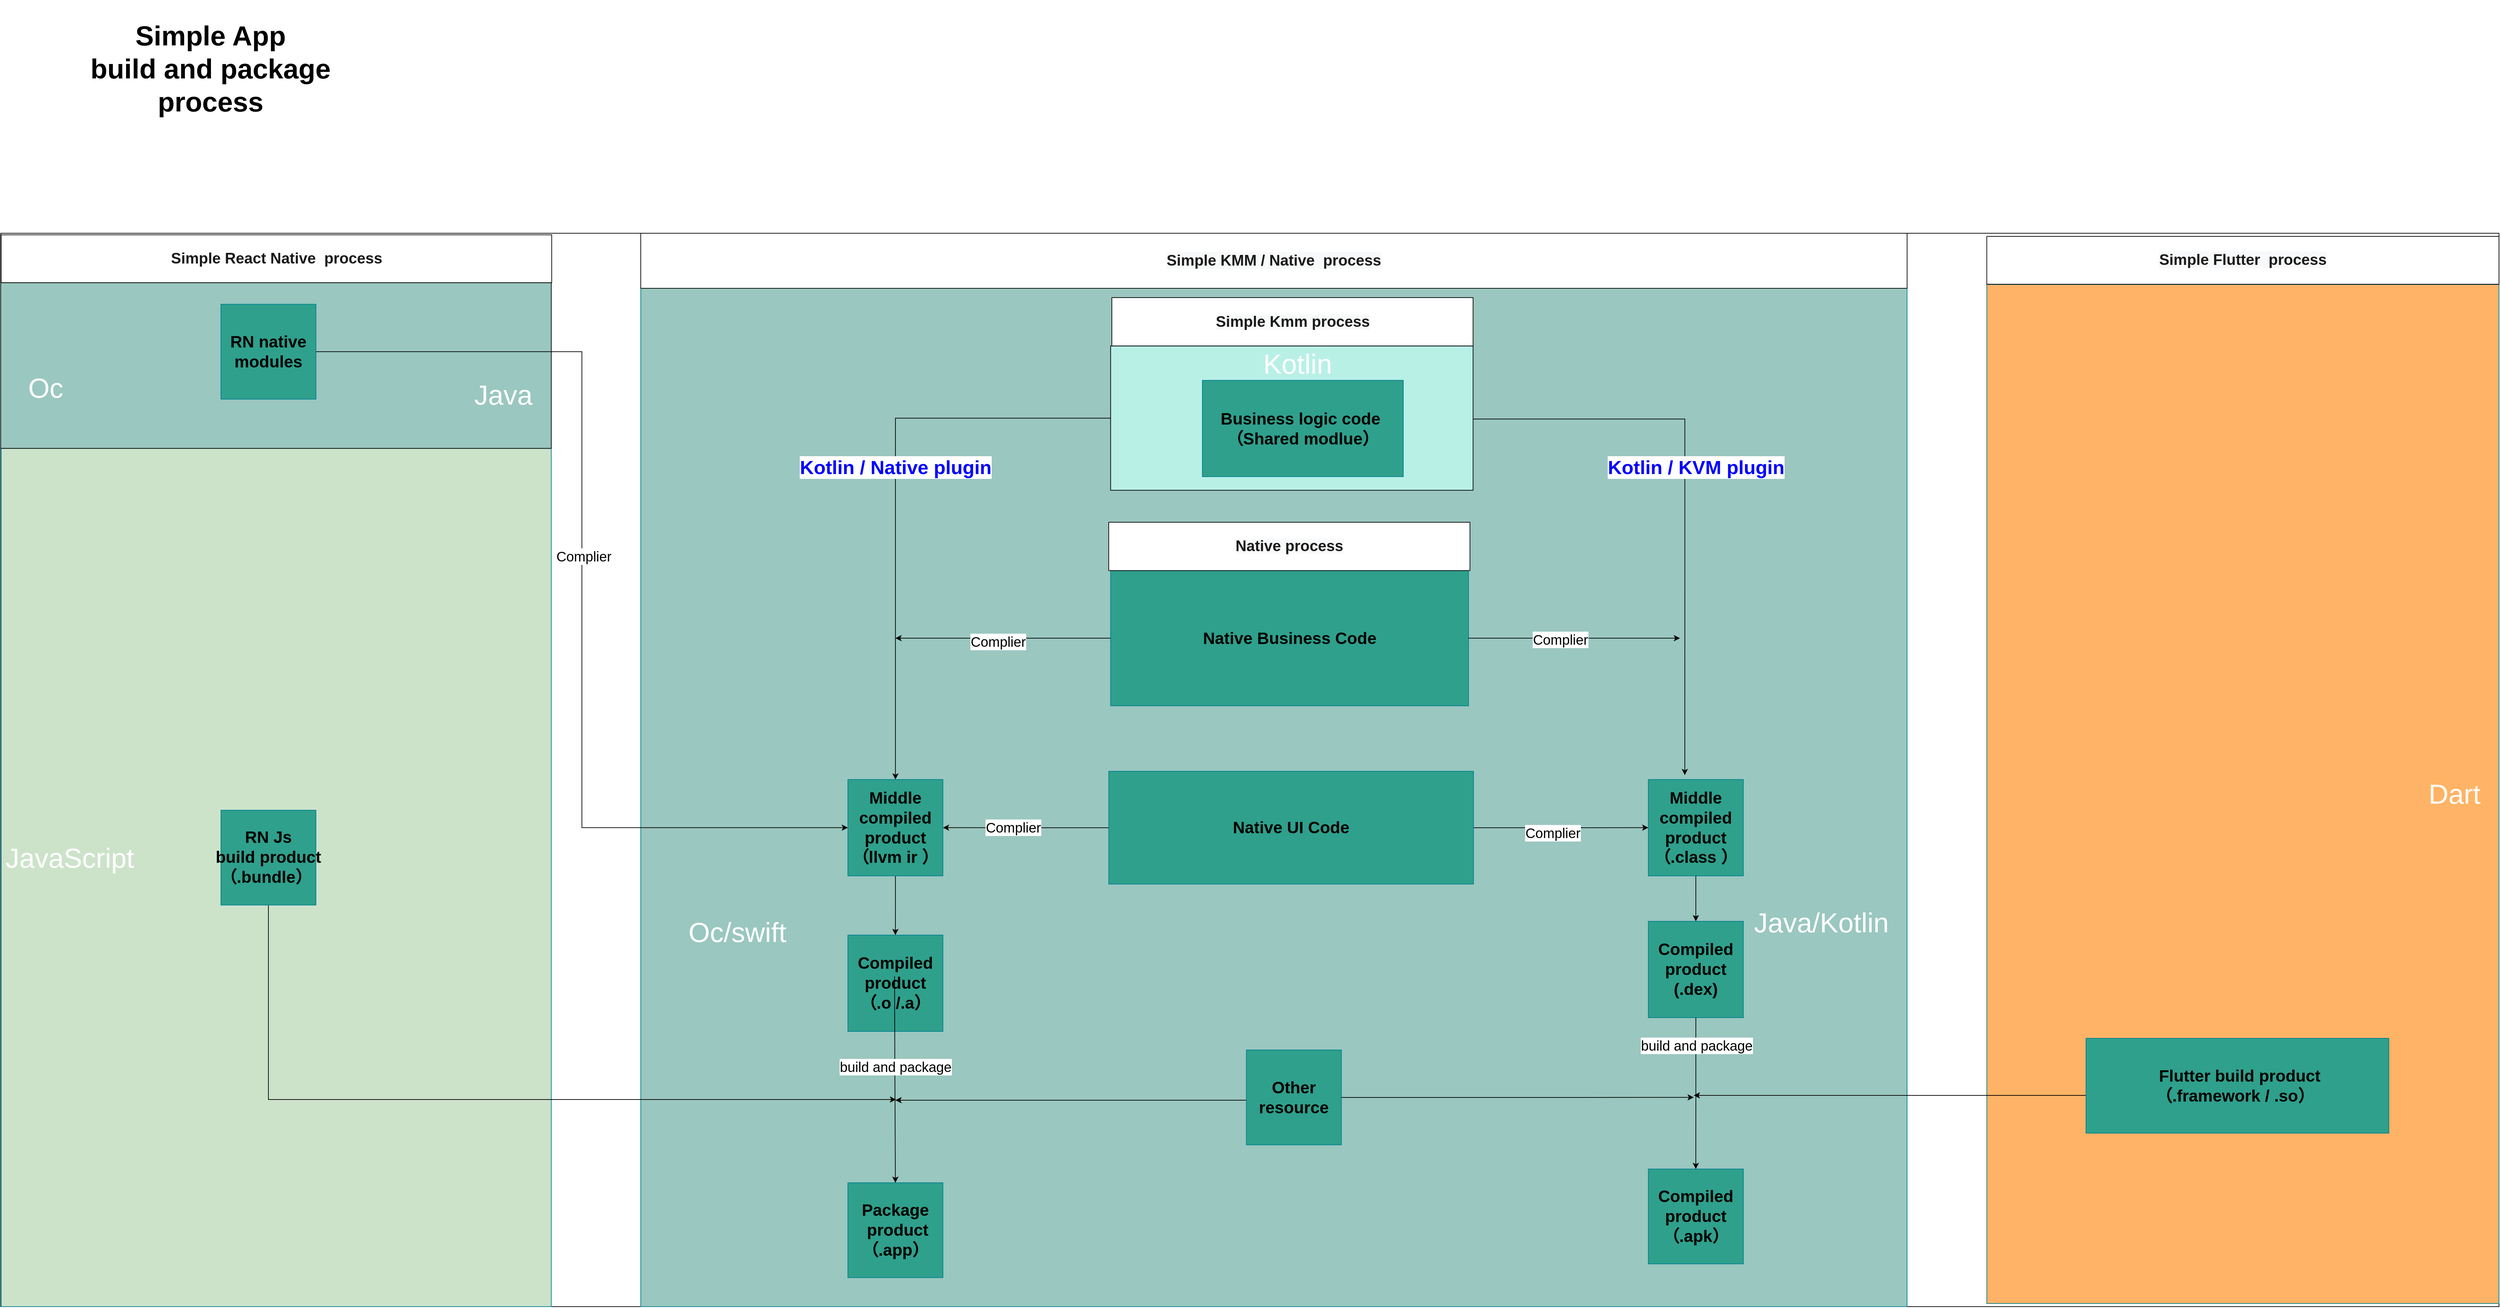 <mxfile version="14.6.6" type="github">
  <diagram name="Page-1" id="74e2e168-ea6b-b213-b513-2b3c1d86103e">
    <mxGraphModel dx="4131" dy="2536" grid="1" gridSize="10" guides="1" tooltips="1" connect="1" arrows="1" fold="1" page="1" pageScale="1" pageWidth="1100" pageHeight="850" background="#FFFFFF" math="0" shadow="0">
      <root>
        <mxCell id="0" />
        <mxCell id="zV7dkoKjgI9M_0pRiy-D-59" parent="0" />
        <mxCell id="7TCu5U-1uXZLQe100RPo-0" value="" style="whiteSpace=wrap;html=1;" parent="zV7dkoKjgI9M_0pRiy-D-59" vertex="1">
          <mxGeometry x="-700" y="-50" width="3630" height="1560" as="geometry" />
        </mxCell>
        <mxCell id="zV7dkoKjgI9M_0pRiy-D-212" value="" style="whiteSpace=wrap;html=1;rounded=0;sketch=0;strokeColor=#028090;container=0;align=right;fillColor=#FFB366;" parent="zV7dkoKjgI9M_0pRiy-D-59" vertex="1">
          <mxGeometry x="2185.79" y="24.54" width="744.21" height="1480.92" as="geometry" />
        </mxCell>
        <mxCell id="jdmbukqVWFfZpZ_Yd1g2-0" value="" style="group" parent="zV7dkoKjgI9M_0pRiy-D-59" vertex="1" connectable="0">
          <mxGeometry x="-450" y="-50" width="3010" height="1560" as="geometry" />
        </mxCell>
        <mxCell id="tiRR4yYvBQiHSU8rRdcu-4" value="" style="edgeStyle=orthogonalEdgeStyle;rounded=0;orthogonalLoop=1;jettySize=auto;html=1;startArrow=none;startFill=0;endArrow=none;endFill=1;fontSize=18;" edge="1" parent="jdmbukqVWFfZpZ_Yd1g2-0" source="jdmbukqVWFfZpZ_Yd1g2-77" target="tiRR4yYvBQiHSU8rRdcu-3">
          <mxGeometry relative="1" as="geometry">
            <mxPoint x="1228.05" y="585" as="sourcePoint" />
            <mxPoint x="1319" y="919.998" as="targetPoint" />
            <Array as="points" />
          </mxGeometry>
        </mxCell>
        <mxCell id="zV7dkoKjgI9M_0pRiy-D-124" value="" style="whiteSpace=wrap;html=1;rounded=0;sketch=0;strokeColor=#028090;fillColor=#CCE3CA;container=0;align=left;" parent="jdmbukqVWFfZpZ_Yd1g2-0" vertex="1">
          <mxGeometry x="-249.37" y="312.65" width="799.37" height="1247.35" as="geometry" />
        </mxCell>
        <mxCell id="zV7dkoKjgI9M_0pRiy-D-65" value="" style="whiteSpace=wrap;html=1;rounded=0;sketch=0;strokeColor=#028090;fontColor=#E4FDE1;fillColor=#9AC7BF;container=0;align=right;" parent="jdmbukqVWFfZpZ_Yd1g2-0" vertex="1">
          <mxGeometry x="680" y="80" width="1840" height="1480" as="geometry" />
        </mxCell>
        <mxCell id="jdmbukqVWFfZpZ_Yd1g2-4" value="" style="whiteSpace=wrap;html=1;fillColor=#9AC7BF;" parent="jdmbukqVWFfZpZ_Yd1g2-0" vertex="1">
          <mxGeometry x="-250" y="71.816" width="800" height="240.83" as="geometry" />
        </mxCell>
        <mxCell id="jdmbukqVWFfZpZ_Yd1g2-6" value="&lt;div style=&quot;text-align: right; font-size: 40px;&quot;&gt;&lt;font color=&quot;#ffffff&quot; style=&quot;font-size: 40px;&quot;&gt;&lt;span style=&quot;font-size: 40px;&quot;&gt;Java&lt;/span&gt;&lt;/font&gt;&lt;/div&gt;" style="text;html=1;resizable=0;autosize=1;align=center;verticalAlign=middle;points=[];fillColor=none;strokeColor=none;rounded=0;fontSize=40;fontStyle=0" parent="jdmbukqVWFfZpZ_Yd1g2-0" vertex="1">
          <mxGeometry x="430" y="208.519" width="100" height="50" as="geometry" />
        </mxCell>
        <mxCell id="jdmbukqVWFfZpZ_Yd1g2-7" value="&lt;div style=&quot;text-align: right; font-size: 40px;&quot;&gt;&lt;font color=&quot;#ffffff&quot; style=&quot;font-size: 40px;&quot;&gt;Oc&lt;/font&gt;&lt;/div&gt;" style="text;html=1;resizable=0;autosize=1;align=center;verticalAlign=middle;points=[];fillColor=none;strokeColor=none;rounded=0;fontSize=40;fontStyle=0" parent="jdmbukqVWFfZpZ_Yd1g2-0" vertex="1">
          <mxGeometry x="-220" y="198.519" width="70" height="50" as="geometry" />
        </mxCell>
        <mxCell id="tiRR4yYvBQiHSU8rRdcu-38" style="edgeStyle=orthogonalEdgeStyle;rounded=0;orthogonalLoop=1;jettySize=auto;html=1;entryX=0;entryY=0.5;entryDx=0;entryDy=0;startArrow=none;startFill=0;endArrow=classic;endFill=1;" edge="1" parent="jdmbukqVWFfZpZ_Yd1g2-0" source="jdmbukqVWFfZpZ_Yd1g2-8" target="tiRR4yYvBQiHSU8rRdcu-0">
          <mxGeometry relative="1" as="geometry" />
        </mxCell>
        <mxCell id="tiRR4yYvBQiHSU8rRdcu-39" value="&lt;span style=&quot;color: rgba(0 , 0 , 0 , 0) ; font-family: monospace ; font-size: 0px ; background-color: rgb(248 , 249 , 250)&quot;&gt;%3CmxGraphModel%3E%3Croot%3E%3CmxCell%20id%3D%220%22%2F%3E%3CmxCell%20id%3D%221%22%20parent%3D%220%22%2F%3E%3CmxCell%20id%3D%222%22%20value%3D%22%22%20style%3D%22group%22%20vertex%3D%221%22%20connectable%3D%220%22%20parent%3D%221%22%3E%3CmxGeometry%20x%3D%22-450%22%20y%3D%22-50%22%20width%3D%223010%22%20height%3D%221560%22%20as%3D%22geometry%22%2F%3E%3C%2FmxCell%3E%3CmxCell%20id%3D%223%22%20value%3D%22%22%20style%3D%22edgeStyle%3DorthogonalEdgeStyle%3Brounded%3D0%3BorthogonalLoop%3D1%3BjettySize%3Dauto%3Bhtml%3D1%3BstartArrow%3Dnone%3BstartFill%3D0%3BendArrow%3Dnone%3BendFill%3D1%3BfontSize%3D18%3B%22%20edge%3D%221%22%20parent%3D%222%22%20source%3D%2229%22%20target%3D%2235%22%3E%3CmxGeometry%20relative%3D%221%22%20as%3D%22geometry%22%3E%3CmxPoint%20x%3D%221228.05%22%20y%3D%22585%22%20as%3D%22sourcePoint%22%2F%3E%3CmxPoint%20x%3D%221319%22%20y%3D%22919.998%22%20as%3D%22targetPoint%22%2F%3E%3CArray%20as%3D%22points%22%2F%3E%3C%2FmxGeometry%3E%3C%2FmxCell%3E%3CmxCell%20id%3D%224%22%20value%3D%22%22%20style%3D%22whiteSpace%3Dwrap%3Bhtml%3D1%3Brounded%3D0%3Bsketch%3D0%3BstrokeColor%3D%23028090%3BfillColor%3D%23CCE3CA%3Bcontainer%3D0%3Balign%3Dleft%3B%22%20vertex%3D%221%22%20parent%3D%222%22%3E%3CmxGeometry%20x%3D%22-249.37%22%20y%3D%22312.65%22%20width%3D%22799.37%22%20height%3D%221247.35%22%20as%3D%22geometry%22%2F%3E%3C%2FmxCell%3E%3CmxCell%20id%3D%225%22%20value%3D%22%22%20style%3D%22whiteSpace%3Dwrap%3Bhtml%3D1%3Brounded%3D0%3Bsketch%3D0%3BstrokeColor%3D%23028090%3BfontColor%3D%23E4FDE1%3BfillColor%3D%239AC7BF%3Bcontainer%3D0%3Balign%3Dright%3B%22%20vertex%3D%221%22%20parent%3D%222%22%3E%3CmxGeometry%20x%3D%22680%22%20y%3D%2280%22%20width%3D%221840%22%20height%3D%221480%22%20as%3D%22geometry%22%2F%3E%3C%2FmxCell%3E%3CmxCell%20id%3D%226%22%20value%3D%22%22%20style%3D%22whiteSpace%3Dwrap%3Bhtml%3D1%3BfillColor%3D%239AC7BF%3B%22%20vertex%3D%221%22%20parent%3D%222%22%3E%3CmxGeometry%20x%3D%22-250%22%20y%3D%2271.816%22%20width%3D%22800%22%20height%3D%22240.83%22%20as%3D%22geometry%22%2F%3E%3C%2FmxCell%3E%3CmxCell%20id%3D%227%22%20value%3D%22%26lt%3Bdiv%20style%3D%26quot%3Btext-align%3A%20right%3B%20font-size%3A%2040px%3B%26quot%3B%26gt%3B%26lt%3Bfont%20color%3D%26quot%3B%23ffffff%26quot%3B%20style%3D%26quot%3Bfont-size%3A%2040px%3B%26quot%3B%26gt%3B%26lt%3Bspan%20style%3D%26quot%3Bfont-size%3A%2040px%3B%26quot%3B%26gt%3BJava%26lt%3B%2Fspan%26gt%3B%26lt%3B%2Ffont%26gt%3B%26lt%3B%2Fdiv%26gt%3B%22%20style%3D%22text%3Bhtml%3D1%3Bresizable%3D0%3Bautosize%3D1%3Balign%3Dcenter%3BverticalAlign%3Dmiddle%3Bpoints%3D%5B%5D%3BfillColor%3Dnone%3BstrokeColor%3Dnone%3Brounded%3D0%3BfontSize%3D40%3BfontStyle%3D0%22%20vertex%3D%221%22%20parent%3D%222%22%3E%3CmxGeometry%20x%3D%22430%22%20y%3D%22208.519%22%20width%3D%22100%22%20height%3D%2250%22%20as%3D%22geometry%22%2F%3E%3C%2FmxCell%3E%3CmxCell%20id%3D%228%22%20value%3D%22%26lt%3Bdiv%20style%3D%26quot%3Btext-align%3A%20right%3B%20font-size%3A%2040px%3B%26quot%3B%26gt%3B%26lt%3Bfont%20color%3D%26quot%3B%23ffffff%26quot%3B%20style%3D%26quot%3Bfont-size%3A%2040px%3B%26quot%3B%26gt%3BOc%26lt%3B%2Ffont%26gt%3B%26lt%3B%2Fdiv%26gt%3B%22%20style%3D%22text%3Bhtml%3D1%3Bresizable%3D0%3Bautosize%3D1%3Balign%3Dcenter%3BverticalAlign%3Dmiddle%3Bpoints%3D%5B%5D%3BfillColor%3Dnone%3BstrokeColor%3Dnone%3Brounded%3D0%3BfontSize%3D40%3BfontStyle%3D0%22%20vertex%3D%221%22%20parent%3D%222%22%3E%3CmxGeometry%20x%3D%22-220%22%20y%3D%22198.519%22%20width%3D%2270%22%20height%3D%2250%22%20as%3D%22geometry%22%2F%3E%3C%2FmxCell%3E%3CmxCell%20id%3D%229%22%20value%3D%22RN%20native%20modules%22%20style%3D%22whiteSpace%3Dwrap%3Bhtml%3D1%3Brounded%3D0%3Bsketch%3D0%3BstrokeColor%3D%23028090%3BfontSize%3D24%3BfontColor%3D%23000000%3BfillColor%3D%232FA08C%3Bcontainer%3D0%3BfontStyle%3D1%22%20vertex%3D%221%22%20parent%3D%222%22%3E%3CmxGeometry%20x%3D%2269.998%22%20y%3D%22103.228%22%20width%3D%22138.046%22%20height%3D%22137.859%22%20as%3D%22geometry%22%2F%3E%3C%2FmxCell%3E%3CmxCell%20id%3D%2210%22%20style%3D%22edgeStyle%3DorthogonalEdgeStyle%3Brounded%3D0%3BorthogonalLoop%3D1%3BjettySize%3Dauto%3Bhtml%3D1%3BfontSize%3D20%3BendArrow%3Dclassic%3BendFill%3D1%3B%22%20edge%3D%221%22%20parent%3D%222%22%3E%3CmxGeometry%20relative%3D%221%22%20as%3D%22geometry%22%3E%3CmxPoint%20x%3D%221051%22%20y%3D%221259%22%20as%3D%22targetPoint%22%2F%3E%3CArray%20as%3D%22points%22%3E%3CmxPoint%20x%3D%22139%22%20y%3D%221259%22%2F%3E%3C%2FArray%3E%3CmxPoint%20x%3D%22139%22%20y%3D%22970%22%20as%3D%22sourcePoint%22%2F%3E%3C%2FmxGeometry%3E%3C%2FmxCell%3E%3CmxCell%20id%3D%2211%22%20value%3D%22RN%20Js%20build%26amp%3Bnbsp%3Bproduct%26lt%3Bbr%20style%3D%26quot%3Bfont-size%3A%2024px%3B%26quot%3B%26gt%3B%EF%BC%88.bundle%EF%BC%89%26amp%3Bnbsp%3B%22%20style%3D%22whiteSpace%3Dwrap%3Bhtml%3D1%3Brounded%3D0%3Bsketch%3D0%3BstrokeColor%3D%23028090%3BfontSize%3D24%3BfontColor%3D%23000000%3BfillColor%3D%232FA08C%3Bcontainer%3D0%3BfontStyle%3D1%22%20vertex%3D%221%22%20parent%3D%222%22%3E%3CmxGeometry%20x%3D%2269.998%22%20y%3D%22838.518%22%20width%3D%22138.046%22%20height%3D%22137.859%22%20as%3D%22geometry%22%2F%3E%3C%2FmxCell%3E%3CmxCell%20id%3D%2212%22%20value%3D%22%26lt%3Bdiv%20style%3D%26quot%3Btext-align%3A%20right%3B%20font-size%3A%2040px%3B%26quot%3B%26gt%3B%26lt%3Bfont%20color%3D%26quot%3B%23ffffff%26quot%3B%20style%3D%26quot%3Bfont-size%3A%2040px%3B%26quot%3B%26gt%3BOc%2Fswift%26lt%3B%2Ffont%26gt%3B%26lt%3B%2Fdiv%26gt%3B%22%20style%3D%22text%3Bhtml%3D1%3Bresizable%3D0%3Bautosize%3D1%3Balign%3Dcenter%3BverticalAlign%3Dmiddle%3Bpoints%3D%5B%5D%3BfillColor%3Dnone%3BstrokeColor%3Dnone%3Brounded%3D0%3BfontSize%3D40%3BfontStyle%3D0%22%20vertex%3D%221%22%20parent%3D%222%22%3E%3CmxGeometry%20x%3D%22740.0%22%20y%3D%22989.999%22%20width%3D%22160%22%20height%3D%2250%22%20as%3D%22geometry%22%2F%3E%3C%2FmxCell%3E%3CmxCell%20id%3D%2213%22%20value%3D%22%26lt%3Bdiv%20style%3D%26quot%3Btext-align%3A%20right%3B%20font-size%3A%2040px%3B%26quot%3B%26gt%3B%26lt%3Bfont%20color%3D%26quot%3B%23ffffff%26quot%3B%20style%3D%26quot%3Bfont-size%3A%2040px%3B%26quot%3B%26gt%3B%26lt%3Bspan%20style%3D%26quot%3Bfont-size%3A%2040px%3B%26quot%3B%26gt%3BJava%2FKotlin%26lt%3B%2Fspan%26gt%3B%26lt%3B%2Ffont%26gt%3B%26lt%3B%2Fdiv%26gt%3B%22%20style%3D%22text%3Bhtml%3D1%3Bresizable%3D0%3Bautosize%3D1%3Balign%3Dcenter%3BverticalAlign%3Dmiddle%3Bpoints%3D%5B%5D%3BfillColor%3Dnone%3BstrokeColor%3Dnone%3Brounded%3D0%3BfontSize%3D40%3BfontStyle%3D0%22%20vertex%3D%221%22%20parent%3D%222%22%3E%3CmxGeometry%20x%3D%222290%22%20y%3D%22976.379%22%20width%3D%22210%22%20height%3D%2250%22%20as%3D%22geometry%22%2F%3E%3C%2FmxCell%3E%3CmxCell%20id%3D%2214%22%20value%3D%22%26lt%3Bdiv%20style%3D%26quot%3Btext-align%3A%20right%3B%20font-size%3A%2040px%3B%26quot%3B%26gt%3B%26lt%3Bfont%20color%3D%26quot%3B%23ffffff%26quot%3B%20style%3D%26quot%3Bfont-size%3A%2040px%3B%26quot%3B%26gt%3BJavaScript%26lt%3B%2Ffont%26gt%3B%26lt%3B%2Fdiv%26gt%3B%22%20style%3D%22text%3Bhtml%3D1%3Bresizable%3D0%3Bautosize%3D1%3Balign%3Dcenter%3BverticalAlign%3Dmiddle%3Bpoints%3D%5B%5D%3BfillColor%3Dnone%3BstrokeColor%3Dnone%3Brounded%3D0%3BfontSize%3D40%3BfontStyle%3D0%22%20vertex%3D%221%22%20parent%3D%222%22%3E%3CmxGeometry%20x%3D%22-250%22%20y%3D%22882.449%22%20width%3D%22200%22%20height%3D%2250%22%20as%3D%22geometry%22%2F%3E%3C%2FmxCell%3E%3CmxCell%20id%3D%2215%22%20value%3D%22%26lt%3Bfont%20style%3D%26quot%3Bfont-size%3A%2024px%26quot%3B%26gt%3B%26lt%3Bspan%20style%3D%26quot%3Bfont-size%3A%2024px%26quot%3B%26gt%3BCompiled%20product%26lt%3Bbr%20style%3D%26quot%3Bfont-size%3A%2024px%26quot%3B%26gt%3B%EF%BC%88.o%20%2F.a%EF%BC%89%26lt%3B%2Fspan%26gt%3B%26lt%3B%2Ffont%26gt%3B%22%20style%3D%22whiteSpace%3Dwrap%3Bhtml%3D1%3Brounded%3D0%3Bsketch%3D0%3BstrokeColor%3D%23028090%3BfontSize%3D24%3BfontColor%3D%23000000%3BfillColor%3D%232FA08C%3Bcontainer%3D0%3BfontStyle%3D1%22%20vertex%3D%221%22%20parent%3D%222%22%3E%3CmxGeometry%20x%3D%22981%22%20y%3D%221020%22%20width%3D%22138.05%22%20height%3D%22140%22%20as%3D%22geometry%22%2F%3E%3C%2FmxCell%3E%3CmxCell%20id%3D%2216%22%20value%3D%22Compiled%20product%26lt%3Bbr%26gt%3B(.dex)%22%20style%3D%22whiteSpace%3Dwrap%3Bhtml%3D1%3Brounded%3D0%3Bsketch%3D0%3BstrokeColor%3D%23028090%3BfontSize%3D24%3BfontColor%3D%23000000%3BfillColor%3D%232FA08C%3Bcontainer%3D0%3BfontStyle%3D1%3Balign%3Dcenter%3B%22%20vertex%3D%221%22%20parent%3D%222%22%3E%3CmxGeometry%20x%3D%222144.05%22%20y%3D%221043.39%22%20width%3D%22138.05%22%20height%3D%22140%22%20as%3D%22geometry%22%2F%3E%3C%2FmxCell%3E%3CmxCell%20id%3D%2217%22%20value%3D%22Package%26lt%3Bbr%20style%3D%26quot%3Bfont-size%3A%2024px%3B%26quot%3B%26gt%3B%26amp%3Bnbsp%3Bproduct%26lt%3Bbr%20style%3D%26quot%3Bfont-size%3A%2024px%3B%26quot%3B%26gt%3B%EF%BC%88.app%EF%BC%89%22%20style%3D%22whiteSpace%3Dwrap%3Bhtml%3D1%3Brounded%3D0%3Bsketch%3D0%3BstrokeColor%3D%23028090%3BfontSize%3D24%3BfontColor%3D%23000000%3BfillColor%3D%232FA08C%3Bcontainer%3D0%3BfontStyle%3D1%22%20vertex%3D%221%22%20parent%3D%222%22%3E%3CmxGeometry%20x%3D%22980.998%22%20y%3D%221379.998%22%20width%3D%22138.046%22%20height%3D%22137.859%22%20as%3D%22geometry%22%2F%3E%3C%2FmxCell%3E%3CmxCell%20id%3D%2218%22%20style%3D%22edgeStyle%3DorthogonalEdgeStyle%3Brounded%3D0%3BorthogonalLoop%3D1%3BjettySize%3Dauto%3Bhtml%3D1%3BfontSize%3D20%3B%22%20edge%3D%221%22%20parent%3D%222%22%20source%3D%2215%22%20target%3D%2217%22%3E%3CmxGeometry%20x%3D%22600.998%22%20y%3D%22971.788%22%20as%3D%22geometry%22%2F%3E%3C%2FmxCell%3E%3CmxCell%20id%3D%2219%22%20value%3D%22build%20and%20package%26lt%3Bbr%26gt%3B%22%20style%3D%22edgeLabel%3Bhtml%3D1%3Balign%3Dcenter%3BverticalAlign%3Dmiddle%3Bresizable%3D0%3Bpoints%3D%5B%5D%3BfontSize%3D20%3B%22%20vertex%3D%221%22%20connectable%3D%220%22%20parent%3D%2218%22%3E%3CmxGeometry%20x%3D%220.1%22%20y%3D%223%22%20relative%3D%221%22%20as%3D%22geometry%22%3E%3CmxPoint%20as%3D%22offset%22%2F%3E%3C%2FmxGeometry%3E%3C%2FmxCell%3E%3CmxCell%20id%3D%2220%22%20value%3D%22Compiled%20product%26lt%3Bbr%20style%3D%26quot%3Bfont-size%3A%2024px%3B%26quot%3B%26gt%3B%EF%BC%88.apk%EF%BC%89%22%20style%3D%22whiteSpace%3Dwrap%3Bhtml%3D1%3Brounded%3D0%3Bsketch%3D0%3BstrokeColor%3D%23028090%3BfontSize%3D24%3BfontColor%3D%23000000%3BfillColor%3D%232FA08C%3Bcontainer%3D0%3BfontStyle%3D1%22%20vertex%3D%221%22%20parent%3D%222%22%3E%3CmxGeometry%20x%3D%222144.048%22%20y%3D%221396.248%22%20width%3D%22138.046%22%20height%3D%22137.859%22%20as%3D%22geometry%22%2F%3E%3C%2FmxCell%3E%3CmxCell%20id%3D%2221%22%20style%3D%22edgeStyle%3DorthogonalEdgeStyle%3Brounded%3D0%3BorthogonalLoop%3D1%3BjettySize%3Dauto%3Bhtml%3D1%3BfontSize%3D20%3BexitX%3D0.5%3BexitY%3D1%3BexitDx%3D0%3BexitDy%3D0%3B%22%20edge%3D%221%22%20parent%3D%222%22%20source%3D%2216%22%20target%3D%2220%22%3E%3CmxGeometry%20x%3D%221224.048%22%20y%3D%22993.038%22%20as%3D%22geometry%22%3E%3CmxPoint%20x%3D%222102.07%22%20y%3D%221230.9%22%20as%3D%22sourcePoint%22%2F%3E%3CmxPoint%20x%3D%222102.07%22%20y%3D%221350.898%22%20as%3D%22targetPoint%22%2F%3E%3C%2FmxGeometry%3E%3C%2FmxCell%3E%3CmxCell%20id%3D%2222%22%20value%3D%22build%20and%20package%26lt%3Bbr%26gt%3B%22%20style%3D%22edgeLabel%3Bhtml%3D1%3Balign%3Dcenter%3BverticalAlign%3Dmiddle%3Bresizable%3D0%3Bpoints%3D%5B%5D%3BfontSize%3D20%3B%22%20vertex%3D%221%22%20connectable%3D%220%22%20parent%3D%2221%22%3E%3CmxGeometry%20x%3D%220.1%22%20y%3D%223%22%20relative%3D%221%22%20as%3D%22geometry%22%3E%3CmxPoint%20as%3D%22offset%22%2F%3E%3C%2FmxGeometry%3E%3C%2FmxCell%3E%3CmxCell%20id%3D%2223%22%20style%3D%22edgeStyle%3DorthogonalEdgeStyle%3Brounded%3D0%3BorthogonalLoop%3D1%3BjettySize%3Dauto%3Bhtml%3D1%3BfontSize%3D20%3BstartArrow%3Dclassic%3BstartFill%3D1%3B%22%20edge%3D%221%22%20parent%3D%222%22%3E%3CmxGeometry%20relative%3D%221%22%20as%3D%22geometry%22%3E%3CmxPoint%20x%3D%221051%22%20y%3D%221260%22%20as%3D%22targetPoint%22%2F%3E%3CmxPoint%20x%3D%221591%22%20y%3D%221260%22%20as%3D%22sourcePoint%22%2F%3E%3CArray%20as%3D%22points%22%3E%3CmxPoint%20x%3D%221324.02%22%20y%3D%221260%22%2F%3E%3C%2FArray%3E%3C%2FmxGeometry%3E%3C%2FmxCell%3E%3CmxCell%20id%3D%2224%22%20value%3D%22Other%20resource%22%20style%3D%22whiteSpace%3Dwrap%3Bhtml%3D1%3Brounded%3D0%3Bsketch%3D0%3BstrokeColor%3D%23028090%3BfontSize%3D24%3BfontColor%3D%23000000%3BfillColor%3D%232FA08C%3Bcontainer%3D0%3BfontStyle%3D1%22%20vertex%3D%221%22%20parent%3D%222%22%3E%3CmxGeometry%20x%3D%221560.008%22%20y%3D%221186.998%22%20width%3D%22138.046%22%20height%3D%22137.859%22%20as%3D%22geometry%22%2F%3E%3C%2FmxCell%3E%3CmxCell%20id%3D%2225%22%20value%3D%22%22%20style%3D%22whiteSpace%3Dwrap%3Bhtml%3D1%3BfillColor%3D%23B9F0E6%3B%22%20vertex%3D%221%22%20parent%3D%222%22%3E%3CmxGeometry%20x%3D%22800%22%20y%3D%22329%22%20width%3D%22526.62%22%20height%3D%22209.76%22%20as%3D%22geometry%22%2F%3E%3C%2FmxCell%3E%3CmxCell%20id%3D%2226%22%20value%3D%22%26lt%3Bspan%20style%3D%26quot%3Bcolor%3A%20rgb(26%20%2C%2026%20%2C%2026)%20%3B%20font-family%3A%20%26amp%3B%2334%3Bhelvetica%26amp%3B%2334%3B%20%3B%20font-style%3A%20normal%20%3B%20letter-spacing%3A%20normal%20%3B%20text-align%3A%20center%20%3B%20text-indent%3A%200px%20%3B%20text-transform%3A%20none%20%3B%20word-spacing%3A%200px%20%3B%20background-color%3A%20rgb(248%20%2C%20249%20%2C%20250)%20%3B%20display%3A%20inline%20%3B%20float%3A%20none%26quot%3B%26gt%3B%26lt%3Bfont%20style%3D%26quot%3Bfont-size%3A%2022px%26quot%3B%26gt%3BSimple%20Kmm%26amp%3Bnbsp%3Bprocess%26lt%3B%2Ffont%26gt%3B%26lt%3B%2Fspan%26gt%3B%22%20style%3D%22whiteSpace%3Dwrap%3Bhtml%3D1%3Brounded%3D0%3Bsketch%3D0%3BfontSize%3D20%3BfontColor%3D%23FFFFFF%3BfillColor%3D%23FFFFFF%3Bcontainer%3D0%3BfontStyle%3D1%22%20vertex%3D%221%22%20parent%3D%222%22%3E%3CmxGeometry%20x%3D%22800%22%20y%3D%22258.52%22%20width%3D%22524.83%22%20height%3D%2270.24%22%20as%3D%22geometry%22%2F%3E%3C%2FmxCell%3E%3CmxCell%20id%3D%2227%22%20style%3D%22edgeStyle%3DorthogonalEdgeStyle%3Brounded%3D0%3BorthogonalLoop%3D1%3BjettySize%3Dauto%3Bhtml%3D1%3BentryX%3D0.5%3BentryY%3D0%3BentryDx%3D0%3BentryDy%3D0%3BendArrow%3Dclassic%3BendFill%3D1%3BexitX%3D1%3BexitY%3D0.5%3BexitDx%3D0%3BexitDy%3D0%3B%22%20edge%3D%221%22%20parent%3D%222%22%20source%3D%2229%22%3E%3CmxGeometry%20relative%3D%221%22%20as%3D%22geometry%22%3E%3CmxPoint%20x%3D%221909.025%22%20y%3D%22923.93%22%20as%3D%22targetPoint%22%2F%3E%3CArray%20as%3D%22points%22%3E%3CmxPoint%20x%3D%222490%22%20y%3D%22170%22%2F%3E%3CmxPoint%20x%3D%222490%22%20y%3D%22924%22%2F%3E%3C%2FArray%3E%3C%2FmxGeometry%3E%3C%2FmxCell%3E%3CmxCell%20id%3D%2228%22%20value%3D%22%26lt%3Bspan%20style%3D%26quot%3Bfont-size%3A%2020px%26quot%3B%26gt%3BComplier%26lt%3B%2Fspan%26gt%3B%22%20style%3D%22edgeLabel%3Bhtml%3D1%3Balign%3Dcenter%3BverticalAlign%3Dmiddle%3Bresizable%3D0%3Bpoints%3D%5B%5D%3B%22%20vertex%3D%221%22%20connectable%3D%220%22%20parent%3D%2227%22%3E%3CmxGeometry%20x%3D%22-0.744%22%20y%3D%227%22%20relative%3D%221%22%20as%3D%22geometry%22%3E%3CmxPoint%20y%3D%227%22%20as%3D%22offset%22%2F%3E%3C%2FmxGeometry%3E%3C%2FmxCell%3E%3CmxCell%20id%3D%2229%22%20value%3D%22%26lt%3Bspan%20style%3D%26quot%3Bfont-size%3A%2024px%3B%26quot%3B%26gt%3B%26lt%3Bspan%20style%3D%26quot%3Bfont-size%3A%2024px%3B%26quot%3B%26gt%3BNative%20UI%20Code%26lt%3B%2Fspan%26gt%3B%26lt%3B%2Fspan%26gt%3B%22%20style%3D%22whiteSpace%3Dwrap%3Bhtml%3D1%3Brounded%3D0%3Bsketch%3D0%3BstrokeColor%3D%23028090%3BfontSize%3D24%3BfontColor%3D%23000000%3BfillColor%3D%232FA08C%3Bcontainer%3D0%3BfontStyle%3D1%22%20vertex%3D%221%22%20parent%3D%222%22%3E%3CmxGeometry%20x%3D%221550%22%20y%3D%22100%22%20width%3D%22138.05%22%20height%3D%22140%22%20as%3D%22geometry%22%2F%3E%3C%2FmxCell%3E%3CmxCell%20id%3D%2230%22%20value%3D%22%26lt%3Bspan%20style%3D%26quot%3Bfont-size%3A%2024px%3B%26quot%3B%26gt%3B%26lt%3Bspan%20style%3D%26quot%3Bfont-size%3A%2024px%3B%26quot%3B%26gt%3BNative%20Business%20Code%26lt%3B%2Fspan%26gt%3B%26lt%3B%2Fspan%26gt%3B%22%20style%3D%22whiteSpace%3Dwrap%3Bhtml%3D1%3Brounded%3D0%3Bsketch%3D0%3BstrokeColor%3D%23028090%3BfontSize%3D24%3BfontColor%3D%23000000%3BfillColor%3D%232FA08C%3Bcontainer%3D0%3BfontStyle%3D1%22%20vertex%3D%221%22%20parent%3D%222%22%3E%3CmxGeometry%20x%3D%222180%22%20y%3D%22350%22%20width%3D%22210%22%20height%3D%22140%22%20as%3D%22geometry%22%2F%3E%3C%2FmxCell%3E%3CmxCell%20id%3D%2231%22%20value%3D%22%26lt%3Bspan%20style%3D%26quot%3Bcolor%3A%20rgb(26%20%2C%2026%20%2C%2026)%20%3B%20font-family%3A%20%26amp%3B%2334%3Bhelvetica%26amp%3B%2334%3B%20%3B%20font-size%3A%2022px%20%3B%20font-style%3A%20normal%20%3B%20letter-spacing%3A%20normal%20%3B%20text-align%3A%20center%20%3B%20text-indent%3A%200px%20%3B%20text-transform%3A%20none%20%3B%20word-spacing%3A%200px%20%3B%20background-color%3A%20rgb(248%20%2C%20249%20%2C%20250)%20%3B%20display%3A%20inline%20%3B%20float%3A%20none%26quot%3B%26gt%3BSimple%20KMM%20%2F%20Native%26amp%3Bnbsp%3B%20process%26lt%3B%2Fspan%26gt%3B%22%20style%3D%22whiteSpace%3Dwrap%3Bhtml%3D1%3Brounded%3D0%3Bsketch%3D0%3BfontSize%3D22%3BfontColor%3D%23FFFFFF%3BfillColor%3D%23FFFFFF%3Bcontainer%3D0%3BfontStyle%3D1%22%20vertex%3D%221%22%20parent%3D%222%22%3E%3CmxGeometry%20x%3D%22680%22%20width%3D%221840%22%20height%3D%2280%22%20as%3D%22geometry%22%2F%3E%3C%2FmxCell%3E%3CmxCell%20id%3D%2232%22%20value%3D%22%26lt%3Bspan%20style%3D%26quot%3Bcolor%3A%20rgb(26%2C%2026%2C%2026)%3B%20font-size%3A%2022px%3B%26quot%3B%26gt%3BSimple%20React%20Native%26amp%3Bnbsp%3B%20process%26lt%3B%2Fspan%26gt%3B%22%20style%3D%22whiteSpace%3Dwrap%3Bhtml%3D1%3Brounded%3D0%3Bsketch%3D0%3BfontSize%3D22%3BfontColor%3D%23FFFFFF%3BfillColor%3D%23FFFFFF%3Bcontainer%3D0%3BfontStyle%3D1%22%20vertex%3D%221%22%20parent%3D%222%22%3E%3CmxGeometry%20x%3D%22-249.37%22%20y%3D%222.26%22%20width%3D%22800%22%20height%3D%2269.56%22%20as%3D%22geometry%22%2F%3E%3C%2FmxCell%3E%3CmxCell%20id%3D%2233%22%20value%3D%22%22%20style%3D%22edgeStyle%3DorthogonalEdgeStyle%3Brounded%3D0%3BorthogonalLoop%3D1%3BjettySize%3Dauto%3Bhtml%3D1%3BstartArrow%3Dnone%3BstartFill%3D0%3BendArrow%3Dclassic%3BendFill%3D1%3BfontSize%3D18%3BentryX%3D0.5%3BentryY%3D0%3BentryDx%3D0%3BentryDy%3D0%3B%22%20edge%3D%221%22%20parent%3D%222%22%20source%3D%2236%22%20target%3D%2215%22%3E%3CmxGeometry%20relative%3D%221%22%20as%3D%22geometry%22%3E%3CmxPoint%20x%3D%22771%22%20y%3D%22585%22%20as%3D%22sourcePoint%22%2F%3E%3CmxPoint%20x%3D%22670%22%20y%3D%22920%22%20as%3D%22targetPoint%22%2F%3E%3CArray%20as%3D%22points%22%2F%3E%3C%2FmxGeometry%3E%3C%2FmxCell%3E%3CmxCell%20id%3D%2234%22%20style%3D%22edgeStyle%3DorthogonalEdgeStyle%3Brounded%3D0%3BorthogonalLoop%3D1%3BjettySize%3Dauto%3Bhtml%3D1%3BentryX%3D0.5%3BentryY%3D0%3BentryDx%3D0%3BentryDy%3D0%3BstartArrow%3Dnone%3BstartFill%3D0%3BendArrow%3Dclassic%3BendFill%3D1%3B%22%20edge%3D%221%22%20parent%3D%222%22%20source%3D%2235%22%20target%3D%2216%22%3E%3CmxGeometry%20relative%3D%221%22%20as%3D%22geometry%22%2F%3E%3C%2FmxCell%3E%3CmxCell%20id%3D%2235%22%20value%3D%22%26lt%3Bfont%20style%3D%26quot%3Bfont-size%3A%2024px%26quot%3B%26gt%3B%26lt%3Bspan%20style%3D%26quot%3Bfont-size%3A%2024px%26quot%3B%26gt%3BMiddle%20compiled%20product%26lt%3Bbr%20style%3D%26quot%3Bfont-size%3A%2024px%26quot%3B%26gt%3B%EF%BC%88.class%20%EF%BC%89%26lt%3B%2Fspan%26gt%3B%26lt%3B%2Ffont%26gt%3B%22%20style%3D%22whiteSpace%3Dwrap%3Bhtml%3D1%3Brounded%3D0%3Bsketch%3D0%3BstrokeColor%3D%23028090%3BfontSize%3D24%3BfontColor%3D%23000000%3BfillColor%3D%232FA08C%3Bcontainer%3D0%3BfontStyle%3D1%22%20vertex%3D%221%22%20parent%3D%222%22%3E%3CmxGeometry%20x%3D%222144.05%22%20y%3D%22815.18%22%20width%3D%22138.05%22%20height%3D%22140%22%20as%3D%22geometry%22%2F%3E%3C%2FmxCell%3E%3CmxCell%20id%3D%2236%22%20value%3D%22%26lt%3Bfont%20style%3D%26quot%3Bfont-size%3A%2024px%26quot%3B%26gt%3B%26lt%3Bspan%20style%3D%26quot%3Bfont-size%3A%2024px%26quot%3B%26gt%3BMiddle%20compiled%20product%26lt%3Bbr%20style%3D%26quot%3Bfont-size%3A%2024px%26quot%3B%26gt%3B%EF%BC%88llvm%20ir%20%EF%BC%89%26lt%3B%2Fspan%26gt%3B%26lt%3B%2Ffont%26gt%3B%22%20style%3D%22whiteSpace%3Dwrap%3Bhtml%3D1%3Brounded%3D0%3Bsketch%3D0%3BstrokeColor%3D%23028090%3BfontSize%3D24%3BfontColor%3D%23000000%3BfillColor%3D%232FA08C%3Bcontainer%3D0%3BfontStyle%3D1%22%20vertex%3D%221%22%20parent%3D%222%22%3E%3CmxGeometry%20x%3D%22981%22%20y%3D%22793.93%22%20width%3D%22138.05%22%20height%3D%22140%22%20as%3D%22geometry%22%2F%3E%3C%2FmxCell%3E%3CmxCell%20id%3D%2237%22%20value%3D%22%26lt%3Bspan%20style%3D%26quot%3Bfont-size%3A%2024px%26quot%3B%26gt%3B%26lt%3Bfont%20style%3D%26quot%3Bfont-size%3A%2024px%26quot%3B%26gt%3BBusiness%20logic%20code%26lt%3B%2Ffont%26gt%3B%26lt%3B%2Fspan%26gt%3B%26lt%3Bspan%20style%3D%26quot%3Bfont-size%3A%2024px%26quot%3B%26gt%3B%26lt%3Bfont%20style%3D%26quot%3Bfont-size%3A%2024px%26quot%3B%26gt%3B%26amp%3Bnbsp%3B%26lt%3Bbr%20style%3D%26quot%3Bfont-size%3A%2024px%3B%26quot%3B%26gt%3B%EF%BC%88Shared%20modlue%EF%BC%89%26lt%3B%2Ffont%26gt%3B%26lt%3Bbr%20style%3D%26quot%3Bfont-size%3A%2024px%3B%26quot%3B%26gt%3B%26lt%3B%2Fspan%26gt%3B%22%20style%3D%22whiteSpace%3Dwrap%3Bhtml%3D1%3Brounded%3D0%3Bsketch%3D0%3BstrokeColor%3D%23028090%3BfontSize%3D24%3BfontColor%3D%23000000%3BfillColor%3D%232FA08C%3Bcontainer%3D0%3BfontStyle%3D1%22%20vertex%3D%221%22%20parent%3D%222%22%3E%3CmxGeometry%20x%3D%22934%22%20y%3D%22378.76%22%20width%3D%22291.95%22%20height%3D%22140%22%20as%3D%22geometry%22%2F%3E%3C%2FmxCell%3E%3CmxCell%20id%3D%2238%22%20style%3D%22edgeStyle%3DorthogonalEdgeStyle%3Brounded%3D0%3BorthogonalLoop%3D1%3BjettySize%3Dauto%3Bhtml%3D1%3BentryX%3D1%3BentryY%3D0.5%3BentryDx%3D0%3BentryDy%3D0%3BstartArrow%3Dclassic%3BstartFill%3D1%3BendArrow%3Dnone%3BendFill%3D0%3BexitX%3D0.5%3BexitY%3D0%3BexitDx%3D0%3BexitDy%3D0%3B%22%20edge%3D%221%22%20parent%3D%222%22%20source%3D%2235%22%3E%3CmxGeometry%20relative%3D%221%22%20as%3D%22geometry%22%3E%3CmxPoint%20x%3D%222293.05%22%20y%3D%22983.94%22%20as%3D%22sourcePoint%22%2F%3E%3CmxPoint%20x%3D%221530.0%22%20y%3D%22470.01%22%20as%3D%22targetPoint%22%2F%3E%3CArray%20as%3D%22points%22%3E%3CmxPoint%20x%3D%222213.05%22%20y%3D%22470.25%22%2F%3E%3C%2FArray%3E%3C%2FmxGeometry%3E%3C%2FmxCell%3E%3CmxCell%20id%3D%2239%22%20value%3D%22%26lt%3Bspan%20style%3D%26quot%3Bcolor%3A%20rgb(0%20%2C%200%20%2C%20255)%20%3B%20font-size%3A%2028px%20%3B%20font-weight%3A%20700%26quot%3B%26gt%3BKotlin%2FJVM%20plugin%26lt%3B%2Fspan%26gt%3B%22%20style%3D%22edgeLabel%3Bhtml%3D1%3Balign%3Dcenter%3BverticalAlign%3Dmiddle%3Bresizable%3D0%3Bpoints%3D%5B%5D%3B%22%20vertex%3D%221%22%20connectable%3D%220%22%20parent%3D%2238%22%3E%3CmxGeometry%20x%3D%220.867%22%20y%3D%2210%22%20relative%3D%221%22%20as%3D%22geometry%22%3E%3CmxPoint%20x%3D%2258%22%20y%3D%22-10%22%20as%3D%22offset%22%2F%3E%3C%2FmxGeometry%3E%3C%2FmxCell%3E%3C%2Froot%3E%3C%2FmxGraphModel%3EComplier&lt;/span&gt;" style="edgeLabel;html=1;align=center;verticalAlign=middle;resizable=0;points=[];" vertex="1" connectable="0" parent="tiRR4yYvBQiHSU8rRdcu-38">
          <mxGeometry x="-0.059" relative="1" as="geometry">
            <mxPoint y="-1" as="offset" />
          </mxGeometry>
        </mxCell>
        <mxCell id="tiRR4yYvBQiHSU8rRdcu-40" value="&lt;span style=&quot;font-size: 20px&quot;&gt;Complier&lt;/span&gt;" style="edgeLabel;html=1;align=center;verticalAlign=middle;resizable=0;points=[];" vertex="1" connectable="0" parent="tiRR4yYvBQiHSU8rRdcu-38">
          <mxGeometry x="-0.066" y="3" relative="1" as="geometry">
            <mxPoint x="-1" y="-1" as="offset" />
          </mxGeometry>
        </mxCell>
        <mxCell id="jdmbukqVWFfZpZ_Yd1g2-8" value="RN native modules" style="whiteSpace=wrap;html=1;rounded=0;sketch=0;strokeColor=#028090;fontSize=24;fontColor=#000000;fillColor=#2FA08C;container=0;fontStyle=1" parent="jdmbukqVWFfZpZ_Yd1g2-0" vertex="1">
          <mxGeometry x="69.998" y="103.228" width="138.046" height="137.859" as="geometry" />
        </mxCell>
        <mxCell id="jdmbukqVWFfZpZ_Yd1g2-53" style="edgeStyle=orthogonalEdgeStyle;rounded=0;orthogonalLoop=1;jettySize=auto;html=1;fontSize=20;endArrow=classic;endFill=1;" parent="jdmbukqVWFfZpZ_Yd1g2-0" edge="1">
          <mxGeometry relative="1" as="geometry">
            <mxPoint x="1051" y="1259" as="targetPoint" />
            <Array as="points">
              <mxPoint x="139" y="1259" />
            </Array>
            <mxPoint x="139" y="970" as="sourcePoint" />
          </mxGeometry>
        </mxCell>
        <mxCell id="jdmbukqVWFfZpZ_Yd1g2-10" value="RN Js build&amp;nbsp;product&lt;br style=&quot;font-size: 24px;&quot;&gt;（.bundle）&amp;nbsp;" style="whiteSpace=wrap;html=1;rounded=0;sketch=0;strokeColor=#028090;fontSize=24;fontColor=#000000;fillColor=#2FA08C;container=0;fontStyle=1" parent="jdmbukqVWFfZpZ_Yd1g2-0" vertex="1">
          <mxGeometry x="69.998" y="838.518" width="138.046" height="137.859" as="geometry" />
        </mxCell>
        <mxCell id="jdmbukqVWFfZpZ_Yd1g2-11" value="&lt;div style=&quot;text-align: right; font-size: 40px;&quot;&gt;&lt;font color=&quot;#ffffff&quot; style=&quot;font-size: 40px;&quot;&gt;Oc/swift&lt;/font&gt;&lt;/div&gt;" style="text;html=1;resizable=0;autosize=1;align=center;verticalAlign=middle;points=[];fillColor=none;strokeColor=none;rounded=0;fontSize=40;fontStyle=0" parent="jdmbukqVWFfZpZ_Yd1g2-0" vertex="1">
          <mxGeometry x="740.0" y="989.999" width="160" height="50" as="geometry" />
        </mxCell>
        <mxCell id="jdmbukqVWFfZpZ_Yd1g2-12" value="&lt;div style=&quot;text-align: right; font-size: 40px;&quot;&gt;&lt;font color=&quot;#ffffff&quot; style=&quot;font-size: 40px;&quot;&gt;&lt;span style=&quot;font-size: 40px;&quot;&gt;Java/Kotlin&lt;/span&gt;&lt;/font&gt;&lt;/div&gt;" style="text;html=1;resizable=0;autosize=1;align=center;verticalAlign=middle;points=[];fillColor=none;strokeColor=none;rounded=0;fontSize=40;fontStyle=0" parent="jdmbukqVWFfZpZ_Yd1g2-0" vertex="1">
          <mxGeometry x="2290" y="976.379" width="210" height="50" as="geometry" />
        </mxCell>
        <mxCell id="jdmbukqVWFfZpZ_Yd1g2-54" value="&lt;div style=&quot;text-align: right; font-size: 40px;&quot;&gt;&lt;font color=&quot;#ffffff&quot; style=&quot;font-size: 40px;&quot;&gt;JavaScript&lt;/font&gt;&lt;/div&gt;" style="text;html=1;resizable=0;autosize=1;align=center;verticalAlign=middle;points=[];fillColor=none;strokeColor=none;rounded=0;fontSize=40;fontStyle=0" parent="jdmbukqVWFfZpZ_Yd1g2-0" vertex="1">
          <mxGeometry x="-250" y="882.449" width="200" height="50" as="geometry" />
        </mxCell>
        <mxCell id="jdmbukqVWFfZpZ_Yd1g2-14" value="&lt;font style=&quot;font-size: 24px&quot;&gt;&lt;span style=&quot;font-size: 24px&quot;&gt;Compiled product&lt;br style=&quot;font-size: 24px&quot;&gt;（.o /.a）&lt;/span&gt;&lt;/font&gt;" style="whiteSpace=wrap;html=1;rounded=0;sketch=0;strokeColor=#028090;fontSize=24;fontColor=#000000;fillColor=#2FA08C;container=0;fontStyle=1" parent="jdmbukqVWFfZpZ_Yd1g2-0" vertex="1">
          <mxGeometry x="981" y="1020" width="138.05" height="140" as="geometry" />
        </mxCell>
        <mxCell id="jdmbukqVWFfZpZ_Yd1g2-15" value="Compiled product&lt;br&gt;(.dex)" style="whiteSpace=wrap;html=1;rounded=0;sketch=0;strokeColor=#028090;fontSize=24;fontColor=#000000;fillColor=#2FA08C;container=0;fontStyle=1;align=center;" parent="jdmbukqVWFfZpZ_Yd1g2-0" vertex="1">
          <mxGeometry x="2144.04" y="1000.0" width="138.05" height="140" as="geometry" />
        </mxCell>
        <mxCell id="jdmbukqVWFfZpZ_Yd1g2-16" value="Package&lt;br style=&quot;font-size: 24px;&quot;&gt;&amp;nbsp;product&lt;br style=&quot;font-size: 24px;&quot;&gt;（.app）" style="whiteSpace=wrap;html=1;rounded=0;sketch=0;strokeColor=#028090;fontSize=24;fontColor=#000000;fillColor=#2FA08C;container=0;fontStyle=1" parent="jdmbukqVWFfZpZ_Yd1g2-0" vertex="1">
          <mxGeometry x="980.998" y="1379.998" width="138.046" height="137.859" as="geometry" />
        </mxCell>
        <mxCell id="jdmbukqVWFfZpZ_Yd1g2-17" value="Compiled product&lt;br style=&quot;font-size: 24px;&quot;&gt;（.apk）" style="whiteSpace=wrap;html=1;rounded=0;sketch=0;strokeColor=#028090;fontSize=24;fontColor=#000000;fillColor=#2FA08C;container=0;fontStyle=1" parent="jdmbukqVWFfZpZ_Yd1g2-0" vertex="1">
          <mxGeometry x="2144.048" y="1359.998" width="138.046" height="137.859" as="geometry" />
        </mxCell>
        <mxCell id="jdmbukqVWFfZpZ_Yd1g2-20" style="edgeStyle=orthogonalEdgeStyle;rounded=0;orthogonalLoop=1;jettySize=auto;html=1;fontSize=20;exitX=0.5;exitY=1;exitDx=0;exitDy=0;" parent="jdmbukqVWFfZpZ_Yd1g2-0" source="jdmbukqVWFfZpZ_Yd1g2-15" target="jdmbukqVWFfZpZ_Yd1g2-17" edge="1">
          <mxGeometry x="1224.048" y="993.038" as="geometry">
            <mxPoint x="2102.07" y="1230.9" as="sourcePoint" />
            <mxPoint x="2102.07" y="1350.898" as="targetPoint" />
          </mxGeometry>
        </mxCell>
        <mxCell id="tiRR4yYvBQiHSU8rRdcu-45" value="&lt;span style=&quot;font-size: 20px&quot;&gt;build and package&lt;/span&gt;" style="edgeLabel;html=1;align=center;verticalAlign=middle;resizable=0;points=[];" vertex="1" connectable="0" parent="jdmbukqVWFfZpZ_Yd1g2-20">
          <mxGeometry relative="1" as="geometry">
            <mxPoint x="1" y="-70" as="offset" />
          </mxGeometry>
        </mxCell>
        <mxCell id="jdmbukqVWFfZpZ_Yd1g2-62" style="edgeStyle=orthogonalEdgeStyle;rounded=0;orthogonalLoop=1;jettySize=auto;html=1;fontSize=20;startArrow=none;startFill=0;endArrow=classic;endFill=1;" parent="jdmbukqVWFfZpZ_Yd1g2-0" edge="1">
          <mxGeometry relative="1" as="geometry">
            <mxPoint x="1050" y="1260" as="targetPoint" />
            <mxPoint x="1591" y="1260" as="sourcePoint" />
            <Array as="points">
              <mxPoint x="1324.02" y="1260" />
            </Array>
          </mxGeometry>
        </mxCell>
        <mxCell id="jdmbukqVWFfZpZ_Yd1g2-67" value="Other resource" style="whiteSpace=wrap;html=1;rounded=0;sketch=0;strokeColor=#028090;fontSize=24;fontColor=#000000;fillColor=#2FA08C;container=0;fontStyle=1" parent="jdmbukqVWFfZpZ_Yd1g2-0" vertex="1">
          <mxGeometry x="1560.008" y="1186.998" width="138.046" height="137.859" as="geometry" />
        </mxCell>
        <mxCell id="tiRR4yYvBQiHSU8rRdcu-51" style="edgeStyle=orthogonalEdgeStyle;rounded=0;orthogonalLoop=1;jettySize=auto;html=1;startArrow=none;startFill=0;endArrow=classic;endFill=1;" edge="1" parent="jdmbukqVWFfZpZ_Yd1g2-0" source="jdmbukqVWFfZpZ_Yd1g2-9" target="tiRR4yYvBQiHSU8rRdcu-0">
          <mxGeometry relative="1" as="geometry" />
        </mxCell>
        <mxCell id="tiRR4yYvBQiHSU8rRdcu-52" value="&lt;span style=&quot;color: rgb(0 , 0 , 255) ; font-size: 28px ; font-weight: 700&quot;&gt;Kotlin / Native plugin&lt;/span&gt;" style="edgeLabel;html=1;align=center;verticalAlign=middle;resizable=0;points=[];" vertex="1" connectable="0" parent="tiRR4yYvBQiHSU8rRdcu-51">
          <mxGeometry x="-0.273" y="7" relative="1" as="geometry">
            <mxPoint x="-8" y="64" as="offset" />
          </mxGeometry>
        </mxCell>
        <mxCell id="tiRR4yYvBQiHSU8rRdcu-53" style="edgeStyle=orthogonalEdgeStyle;rounded=0;orthogonalLoop=1;jettySize=auto;html=1;entryX=0.384;entryY=-0.046;entryDx=0;entryDy=0;entryPerimeter=0;startArrow=none;startFill=0;endArrow=classic;endFill=1;" edge="1" parent="jdmbukqVWFfZpZ_Yd1g2-0" source="jdmbukqVWFfZpZ_Yd1g2-9" target="tiRR4yYvBQiHSU8rRdcu-3">
          <mxGeometry relative="1" as="geometry">
            <Array as="points">
              <mxPoint x="2197" y="270" />
            </Array>
          </mxGeometry>
        </mxCell>
        <mxCell id="tiRR4yYvBQiHSU8rRdcu-54" value="&lt;span style=&quot;color: rgb(0 , 0 , 255) ; font-size: 28px ; font-weight: 700&quot;&gt;Kotlin / KVM plugin&lt;/span&gt;" style="edgeLabel;html=1;align=center;verticalAlign=middle;resizable=0;points=[];" vertex="1" connectable="0" parent="tiRR4yYvBQiHSU8rRdcu-53">
          <mxGeometry x="-0.554" y="-5" relative="1" as="geometry">
            <mxPoint x="139" y="65" as="offset" />
          </mxGeometry>
        </mxCell>
        <mxCell id="jdmbukqVWFfZpZ_Yd1g2-9" value="" style="whiteSpace=wrap;html=1;fillColor=#B9F0E6;" parent="jdmbukqVWFfZpZ_Yd1g2-0" vertex="1">
          <mxGeometry x="1362.74" y="163.76" width="526.62" height="209.76" as="geometry" />
        </mxCell>
        <mxCell id="jdmbukqVWFfZpZ_Yd1g2-13" value="&lt;span style=&quot;color: rgb(26 , 26 , 26) ; font-family: &amp;#34;helvetica&amp;#34; ; font-style: normal ; letter-spacing: normal ; text-align: center ; text-indent: 0px ; text-transform: none ; word-spacing: 0px ; background-color: rgb(248 , 249 , 250) ; display: inline ; float: none&quot;&gt;&lt;font style=&quot;font-size: 22px&quot;&gt;Simple Kmm&amp;nbsp;process&lt;/font&gt;&lt;/span&gt;" style="whiteSpace=wrap;html=1;rounded=0;sketch=0;fontSize=20;fontColor=#FFFFFF;fillColor=#FFFFFF;container=0;fontStyle=1" parent="jdmbukqVWFfZpZ_Yd1g2-0" vertex="1">
          <mxGeometry x="1364.53" y="93.52" width="524.83" height="70.24" as="geometry" />
        </mxCell>
        <mxCell id="tiRR4yYvBQiHSU8rRdcu-48" style="edgeStyle=orthogonalEdgeStyle;rounded=0;orthogonalLoop=1;jettySize=auto;html=1;entryX=1;entryY=0.5;entryDx=0;entryDy=0;startArrow=none;startFill=0;endArrow=classic;endFill=1;" edge="1" parent="jdmbukqVWFfZpZ_Yd1g2-0" source="jdmbukqVWFfZpZ_Yd1g2-77" target="tiRR4yYvBQiHSU8rRdcu-0">
          <mxGeometry relative="1" as="geometry" />
        </mxCell>
        <mxCell id="tiRR4yYvBQiHSU8rRdcu-60" value="&lt;span style=&quot;font-size: 20px&quot;&gt;Complier&lt;/span&gt;" style="edgeLabel;html=1;align=center;verticalAlign=middle;resizable=0;points=[];" vertex="1" connectable="0" parent="tiRR4yYvBQiHSU8rRdcu-48">
          <mxGeometry x="0.147" y="-1" relative="1" as="geometry">
            <mxPoint x="-1" as="offset" />
          </mxGeometry>
        </mxCell>
        <mxCell id="tiRR4yYvBQiHSU8rRdcu-50" style="edgeStyle=orthogonalEdgeStyle;rounded=0;orthogonalLoop=1;jettySize=auto;html=1;entryX=0;entryY=0.5;entryDx=0;entryDy=0;startArrow=none;startFill=0;endArrow=classic;endFill=1;" edge="1" parent="jdmbukqVWFfZpZ_Yd1g2-0" source="jdmbukqVWFfZpZ_Yd1g2-77" target="tiRR4yYvBQiHSU8rRdcu-3">
          <mxGeometry relative="1" as="geometry" />
        </mxCell>
        <mxCell id="tiRR4yYvBQiHSU8rRdcu-61" value="&lt;span style=&quot;font-size: 20px&quot;&gt;Complier&lt;/span&gt;" style="edgeLabel;html=1;align=center;verticalAlign=middle;resizable=0;points=[];" vertex="1" connectable="0" parent="tiRR4yYvBQiHSU8rRdcu-50">
          <mxGeometry x="-0.097" y="-7" relative="1" as="geometry">
            <mxPoint as="offset" />
          </mxGeometry>
        </mxCell>
        <mxCell id="jdmbukqVWFfZpZ_Yd1g2-77" value="&lt;span style=&quot;font-size: 24px;&quot;&gt;&lt;span style=&quot;font-size: 24px;&quot;&gt;Native UI Code&lt;/span&gt;&lt;/span&gt;" style="whiteSpace=wrap;html=1;rounded=0;sketch=0;strokeColor=#028090;fontSize=24;fontColor=#000000;fillColor=#2FA08C;container=0;fontStyle=1" parent="jdmbukqVWFfZpZ_Yd1g2-0" vertex="1">
          <mxGeometry x="1360" y="781.96" width="530" height="163.93" as="geometry" />
        </mxCell>
        <mxCell id="jdmbukqVWFfZpZ_Yd1g2-91" value="&lt;span style=&quot;font-size: 24px;&quot;&gt;&lt;span style=&quot;font-size: 24px;&quot;&gt;Native Business Code&lt;/span&gt;&lt;/span&gt;" style="whiteSpace=wrap;html=1;rounded=0;sketch=0;strokeColor=#028090;fontSize=24;fontColor=#000000;fillColor=#2FA08C;container=0;fontStyle=1" parent="jdmbukqVWFfZpZ_Yd1g2-0" vertex="1">
          <mxGeometry x="1362.74" y="490.24" width="520" height="196.53" as="geometry" />
        </mxCell>
        <mxCell id="zV7dkoKjgI9M_0pRiy-D-120" value="&lt;span style=&quot;color: rgb(26 , 26 , 26) ; font-family: &amp;#34;helvetica&amp;#34; ; font-size: 22px ; font-style: normal ; letter-spacing: normal ; text-align: center ; text-indent: 0px ; text-transform: none ; word-spacing: 0px ; background-color: rgb(248 , 249 , 250) ; display: inline ; float: none&quot;&gt;Simple KMM / Native&amp;nbsp; process&lt;/span&gt;" style="whiteSpace=wrap;html=1;rounded=0;sketch=0;fontSize=22;fontColor=#FFFFFF;fillColor=#FFFFFF;container=0;fontStyle=1" parent="jdmbukqVWFfZpZ_Yd1g2-0" vertex="1">
          <mxGeometry x="680" width="1840" height="80" as="geometry" />
        </mxCell>
        <mxCell id="zV7dkoKjgI9M_0pRiy-D-126" value="&lt;span style=&quot;color: rgb(26, 26, 26); font-size: 22px;&quot;&gt;Simple React Native&amp;nbsp; process&lt;/span&gt;" style="whiteSpace=wrap;html=1;rounded=0;sketch=0;fontSize=22;fontColor=#FFFFFF;fillColor=#FFFFFF;container=0;fontStyle=1" parent="jdmbukqVWFfZpZ_Yd1g2-0" vertex="1">
          <mxGeometry x="-249.37" y="2.26" width="800" height="69.56" as="geometry" />
        </mxCell>
        <mxCell id="tiRR4yYvBQiHSU8rRdcu-1" value="" style="edgeStyle=orthogonalEdgeStyle;rounded=0;orthogonalLoop=1;jettySize=auto;html=1;startArrow=none;startFill=0;endArrow=classic;endFill=1;fontSize=18;entryX=0.5;entryY=0;entryDx=0;entryDy=0;" edge="1" parent="jdmbukqVWFfZpZ_Yd1g2-0" source="tiRR4yYvBQiHSU8rRdcu-0" target="jdmbukqVWFfZpZ_Yd1g2-14">
          <mxGeometry relative="1" as="geometry">
            <mxPoint x="771" y="585" as="sourcePoint" />
            <mxPoint x="670" y="920" as="targetPoint" />
            <Array as="points" />
          </mxGeometry>
        </mxCell>
        <mxCell id="tiRR4yYvBQiHSU8rRdcu-24" style="edgeStyle=orthogonalEdgeStyle;rounded=0;orthogonalLoop=1;jettySize=auto;html=1;entryX=0.5;entryY=0;entryDx=0;entryDy=0;startArrow=none;startFill=0;endArrow=classic;endFill=1;" edge="1" parent="jdmbukqVWFfZpZ_Yd1g2-0" source="tiRR4yYvBQiHSU8rRdcu-3" target="jdmbukqVWFfZpZ_Yd1g2-15">
          <mxGeometry relative="1" as="geometry" />
        </mxCell>
        <mxCell id="tiRR4yYvBQiHSU8rRdcu-3" value="&lt;font style=&quot;font-size: 24px&quot;&gt;&lt;span style=&quot;font-size: 24px&quot;&gt;Middle compiled product&lt;br style=&quot;font-size: 24px&quot;&gt;（.class ）&lt;/span&gt;&lt;/font&gt;" style="whiteSpace=wrap;html=1;rounded=0;sketch=0;strokeColor=#028090;fontSize=24;fontColor=#000000;fillColor=#2FA08C;container=0;fontStyle=1" vertex="1" parent="jdmbukqVWFfZpZ_Yd1g2-0">
          <mxGeometry x="2144.04" y="793.93" width="138.05" height="140" as="geometry" />
        </mxCell>
        <mxCell id="tiRR4yYvBQiHSU8rRdcu-0" value="&lt;font style=&quot;font-size: 24px&quot;&gt;&lt;span style=&quot;font-size: 24px&quot;&gt;Middle compiled product&lt;br style=&quot;font-size: 24px&quot;&gt;（llvm ir ）&lt;/span&gt;&lt;/font&gt;" style="whiteSpace=wrap;html=1;rounded=0;sketch=0;strokeColor=#028090;fontSize=24;fontColor=#000000;fillColor=#2FA08C;container=0;fontStyle=1" vertex="1" parent="jdmbukqVWFfZpZ_Yd1g2-0">
          <mxGeometry x="981" y="793.93" width="138.05" height="140" as="geometry" />
        </mxCell>
        <mxCell id="jdmbukqVWFfZpZ_Yd1g2-85" value="&lt;span style=&quot;font-size: 24px&quot;&gt;&lt;font style=&quot;font-size: 24px&quot;&gt;Business logic code&lt;/font&gt;&lt;/span&gt;&lt;span style=&quot;font-size: 24px&quot;&gt;&lt;font style=&quot;font-size: 24px&quot;&gt;&amp;nbsp;&lt;br style=&quot;font-size: 24px;&quot;&gt;（Shared modlue）&lt;/font&gt;&lt;br style=&quot;font-size: 24px;&quot;&gt;&lt;/span&gt;" style="whiteSpace=wrap;html=1;rounded=0;sketch=0;strokeColor=#028090;fontSize=24;fontColor=#000000;fillColor=#2FA08C;container=0;fontStyle=1" parent="jdmbukqVWFfZpZ_Yd1g2-0" vertex="1">
          <mxGeometry x="1496.03" y="213.76" width="291.95" height="140" as="geometry" />
        </mxCell>
        <mxCell id="jdmbukqVWFfZpZ_Yd1g2-18" style="edgeStyle=orthogonalEdgeStyle;rounded=0;orthogonalLoop=1;jettySize=auto;html=1;fontSize=20;entryX=0.5;entryY=0;entryDx=0;entryDy=0;" parent="jdmbukqVWFfZpZ_Yd1g2-0" target="jdmbukqVWFfZpZ_Yd1g2-16" edge="1">
          <mxGeometry x="599.768" y="891.788" as="geometry">
            <mxPoint x="1048.77" y="1080" as="sourcePoint" />
            <mxPoint x="1048.77" y="1299.998" as="targetPoint" />
          </mxGeometry>
        </mxCell>
        <mxCell id="jdmbukqVWFfZpZ_Yd1g2-19" value="build and package&lt;br&gt;" style="edgeLabel;html=1;align=center;verticalAlign=middle;resizable=0;points=[];fontSize=20;" parent="jdmbukqVWFfZpZ_Yd1g2-18" vertex="1" connectable="0">
          <mxGeometry x="0.1" y="3" relative="1" as="geometry">
            <mxPoint x="-3" y="-34" as="offset" />
          </mxGeometry>
        </mxCell>
        <mxCell id="tiRR4yYvBQiHSU8rRdcu-55" value="&lt;span style=&quot;color: rgb(26 , 26 , 26) ; font-family: &amp;#34;helvetica&amp;#34; ; font-style: normal ; letter-spacing: normal ; text-align: center ; text-indent: 0px ; text-transform: none ; word-spacing: 0px ; background-color: rgb(248 , 249 , 250) ; display: inline ; float: none&quot;&gt;&lt;font style=&quot;font-size: 22px&quot;&gt;Native process&lt;/font&gt;&lt;/span&gt;" style="whiteSpace=wrap;html=1;rounded=0;sketch=0;fontSize=20;fontColor=#FFFFFF;fillColor=#FFFFFF;container=0;fontStyle=1" vertex="1" parent="jdmbukqVWFfZpZ_Yd1g2-0">
          <mxGeometry x="1360.0" y="420.0" width="524.83" height="70.24" as="geometry" />
        </mxCell>
        <mxCell id="jdmbukqVWFfZpZ_Yd1g2-74" value="&lt;div style=&quot;text-align: right ; font-size: 20px&quot;&gt;&lt;br&gt;&lt;/div&gt;" style="text;html=1;resizable=0;autosize=1;align=center;verticalAlign=middle;points=[];fillColor=none;strokeColor=none;rounded=0;fontSize=20;fontStyle=1" parent="zV7dkoKjgI9M_0pRiy-D-59" vertex="1">
          <mxGeometry x="795" y="-304.581" width="20" height="30" as="geometry" />
        </mxCell>
        <mxCell id="7TCu5U-1uXZLQe100RPo-2" value="Simple App&lt;br&gt;build and package&lt;br&gt;process" style="text;html=1;strokeColor=none;fillColor=none;align=center;verticalAlign=middle;whiteSpace=wrap;rounded=0;fontSize=40;fontStyle=1" parent="zV7dkoKjgI9M_0pRiy-D-59" vertex="1">
          <mxGeometry x="-610" y="-388.43" width="430" height="197.7" as="geometry" />
        </mxCell>
        <mxCell id="tiRR4yYvBQiHSU8rRdcu-37" style="edgeStyle=orthogonalEdgeStyle;rounded=0;orthogonalLoop=1;jettySize=auto;html=1;startArrow=none;startFill=0;endArrow=classic;endFill=1;" edge="1" parent="zV7dkoKjgI9M_0pRiy-D-59" source="jdmbukqVWFfZpZ_Yd1g2-56">
          <mxGeometry relative="1" as="geometry">
            <mxPoint x="1760" y="1203" as="targetPoint" />
            <Array as="points">
              <mxPoint x="2200" y="1203" />
              <mxPoint x="2200" y="1203" />
            </Array>
          </mxGeometry>
        </mxCell>
        <mxCell id="jdmbukqVWFfZpZ_Yd1g2-56" value="&amp;nbsp;Flutter build&amp;nbsp;product&lt;br style=&quot;font-size: 24px;&quot;&gt;（.framework / .so）&amp;nbsp;" style="whiteSpace=wrap;html=1;rounded=0;sketch=0;strokeColor=#028090;fontSize=24;fontColor=#000000;fillColor=#2FA08C;container=0;fontStyle=1" parent="zV7dkoKjgI9M_0pRiy-D-59" vertex="1">
          <mxGeometry x="2330" y="1120" width="440" height="137.86" as="geometry" />
        </mxCell>
        <mxCell id="zV7dkoKjgI9M_0pRiy-D-214" value="&lt;span style=&quot;color: rgb(26, 26, 26); font-family: helvetica; font-size: 22px; font-style: normal; letter-spacing: normal; text-align: center; text-indent: 0px; text-transform: none; word-spacing: 0px; background-color: rgb(248, 249, 250); display: inline; float: none;&quot;&gt;Simple Flutter&amp;nbsp; process&lt;/span&gt;" style="whiteSpace=wrap;html=1;rounded=0;sketch=0;fontSize=22;fontColor=#FFFFFF;fillColor=#FFFFFF;container=0;fontStyle=1" parent="zV7dkoKjgI9M_0pRiy-D-59" vertex="1">
          <mxGeometry x="2185.79" y="-45.46" width="744.21" height="69.56" as="geometry" />
        </mxCell>
        <mxCell id="jdmbukqVWFfZpZ_Yd1g2-55" value="&lt;div style=&quot;text-align: right; font-size: 40px;&quot;&gt;&lt;font color=&quot;#ffffff&quot; style=&quot;font-size: 40px;&quot;&gt;Dart&lt;/font&gt;&lt;/div&gt;" style="text;html=1;resizable=0;autosize=1;align=center;verticalAlign=middle;points=[];fillColor=none;strokeColor=none;rounded=0;fontSize=40;fontStyle=0" parent="zV7dkoKjgI9M_0pRiy-D-59" vertex="1">
          <mxGeometry x="2820" y="738.519" width="90" height="50" as="geometry" />
        </mxCell>
        <mxCell id="jdmbukqVWFfZpZ_Yd1g2-75" value="&lt;div style=&quot;text-align: right; font-size: 40px;&quot;&gt;&lt;font color=&quot;#ffffff&quot; style=&quot;font-size: 40px;&quot;&gt;&lt;span style=&quot;font-size: 40px;&quot;&gt;Kotlin&lt;/span&gt;&lt;/font&gt;&lt;/div&gt;" style="text;html=1;resizable=0;autosize=1;align=center;verticalAlign=middle;points=[];fillColor=none;strokeColor=none;rounded=0;fontSize=40;fontStyle=0" parent="zV7dkoKjgI9M_0pRiy-D-59" vertex="1">
          <mxGeometry x="1124.44" y="113.999" width="120" height="50" as="geometry" />
        </mxCell>
        <mxCell id="tiRR4yYvBQiHSU8rRdcu-47" style="edgeStyle=orthogonalEdgeStyle;rounded=0;orthogonalLoop=1;jettySize=auto;html=1;startArrow=none;startFill=0;endArrow=classic;endFill=1;" edge="1" parent="zV7dkoKjgI9M_0pRiy-D-59" source="jdmbukqVWFfZpZ_Yd1g2-67">
          <mxGeometry relative="1" as="geometry">
            <mxPoint x="1760" y="1205.928" as="targetPoint" />
          </mxGeometry>
        </mxCell>
        <mxCell id="tiRR4yYvBQiHSU8rRdcu-56" style="edgeStyle=orthogonalEdgeStyle;rounded=0;orthogonalLoop=1;jettySize=auto;html=1;startArrow=none;startFill=0;endArrow=classic;endFill=1;" edge="1" parent="zV7dkoKjgI9M_0pRiy-D-59" source="jdmbukqVWFfZpZ_Yd1g2-91">
          <mxGeometry relative="1" as="geometry">
            <mxPoint x="1740" y="538.505" as="targetPoint" />
          </mxGeometry>
        </mxCell>
        <mxCell id="tiRR4yYvBQiHSU8rRdcu-59" value="&lt;span style=&quot;font-size: 20px&quot;&gt;Complier&lt;/span&gt;" style="edgeLabel;html=1;align=center;verticalAlign=middle;resizable=0;points=[];" vertex="1" connectable="0" parent="tiRR4yYvBQiHSU8rRdcu-56">
          <mxGeometry x="-0.126" y="-1" relative="1" as="geometry">
            <mxPoint x="-1" as="offset" />
          </mxGeometry>
        </mxCell>
        <mxCell id="tiRR4yYvBQiHSU8rRdcu-57" style="edgeStyle=orthogonalEdgeStyle;rounded=0;orthogonalLoop=1;jettySize=auto;html=1;startArrow=none;startFill=0;endArrow=classic;endFill=1;" edge="1" parent="zV7dkoKjgI9M_0pRiy-D-59" source="jdmbukqVWFfZpZ_Yd1g2-91">
          <mxGeometry relative="1" as="geometry">
            <mxPoint x="600" y="538.505" as="targetPoint" />
          </mxGeometry>
        </mxCell>
        <mxCell id="tiRR4yYvBQiHSU8rRdcu-58" value="&lt;span style=&quot;font-size: 20px&quot;&gt;Complier&lt;/span&gt;" style="edgeLabel;html=1;align=center;verticalAlign=middle;resizable=0;points=[];" vertex="1" connectable="0" parent="tiRR4yYvBQiHSU8rRdcu-57">
          <mxGeometry x="0.044" y="4" relative="1" as="geometry">
            <mxPoint x="-1" as="offset" />
          </mxGeometry>
        </mxCell>
      </root>
    </mxGraphModel>
  </diagram>
</mxfile>
